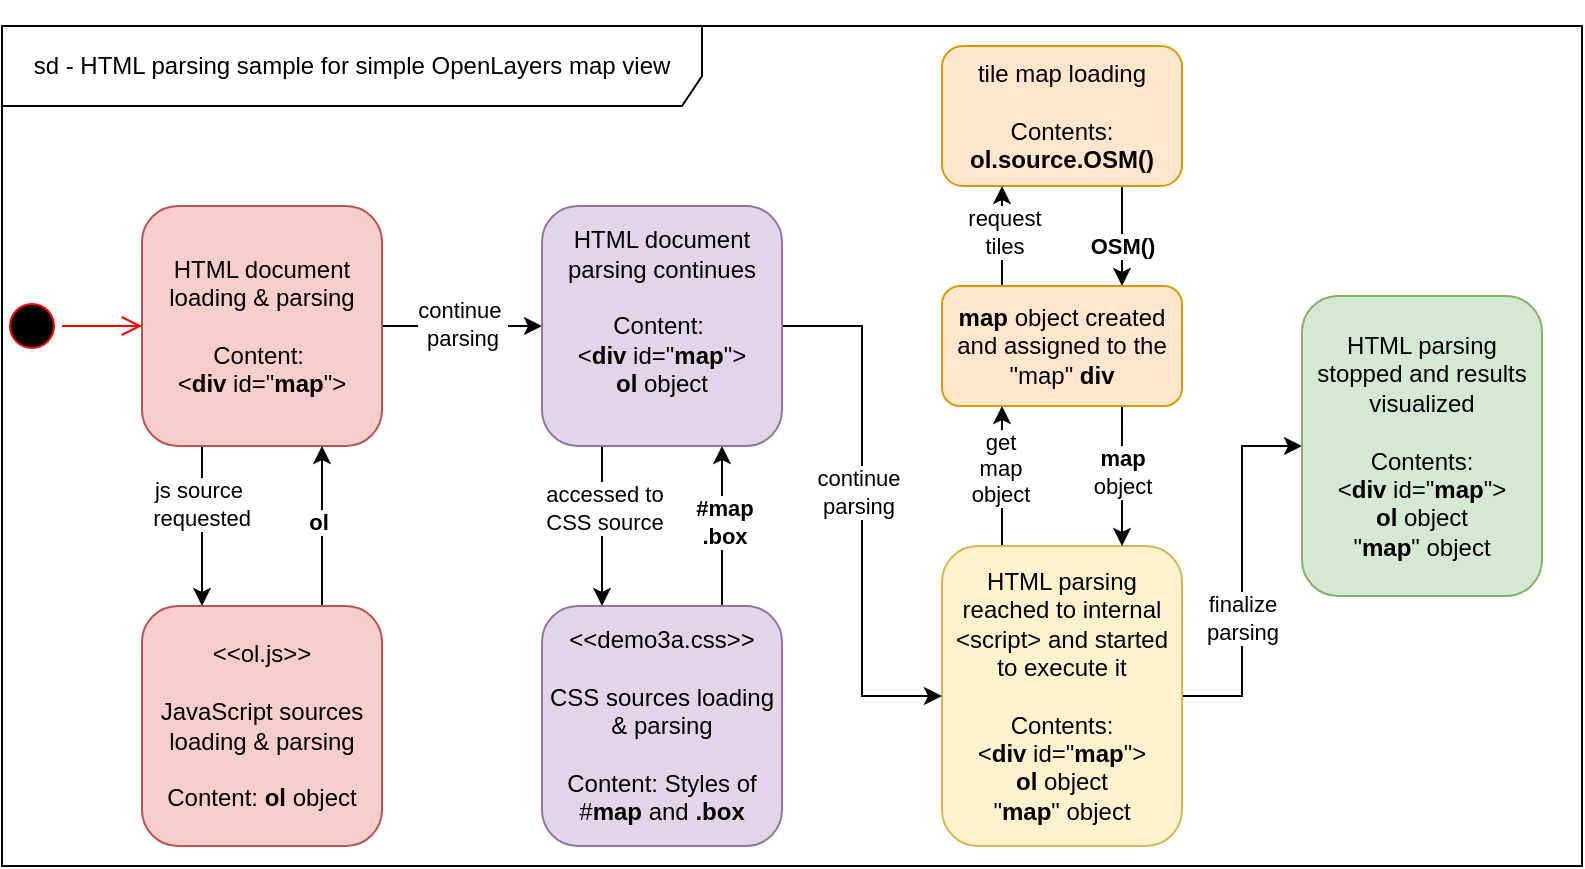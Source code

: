 <mxfile version="24.8.4">
  <diagram name="Page-1" id="ipFBkh6hO6ZNqpEqA9Zr">
    <mxGraphModel dx="1147" dy="640" grid="1" gridSize="10" guides="1" tooltips="1" connect="1" arrows="1" fold="1" page="1" pageScale="1" pageWidth="850" pageHeight="1100" math="0" shadow="0">
      <root>
        <mxCell id="0" />
        <mxCell id="1" parent="0" />
        <mxCell id="MHwz3ngFE6legUIcCq0M-1" value="" style="ellipse;html=1;shape=startState;fillColor=#000000;strokeColor=#ff0000;" vertex="1" parent="1">
          <mxGeometry x="90" y="285" width="30" height="30" as="geometry" />
        </mxCell>
        <mxCell id="MHwz3ngFE6legUIcCq0M-2" value="" style="edgeStyle=orthogonalEdgeStyle;html=1;verticalAlign=bottom;endArrow=open;endSize=8;strokeColor=#ff0000;rounded=0;entryX=0;entryY=0.5;entryDx=0;entryDy=0;" edge="1" source="MHwz3ngFE6legUIcCq0M-1" parent="1" target="MHwz3ngFE6legUIcCq0M-3">
          <mxGeometry relative="1" as="geometry">
            <mxPoint x="105" y="380" as="targetPoint" />
          </mxGeometry>
        </mxCell>
        <mxCell id="MHwz3ngFE6legUIcCq0M-27" style="edgeStyle=orthogonalEdgeStyle;rounded=0;orthogonalLoop=1;jettySize=auto;html=1;exitX=0.25;exitY=1;exitDx=0;exitDy=0;entryX=0.25;entryY=0;entryDx=0;entryDy=0;" edge="1" parent="1" source="MHwz3ngFE6legUIcCq0M-3" target="MHwz3ngFE6legUIcCq0M-4">
          <mxGeometry relative="1" as="geometry" />
        </mxCell>
        <mxCell id="MHwz3ngFE6legUIcCq0M-40" value="&lt;div&gt;js source&lt;/div&gt;&lt;div&gt;&amp;nbsp;requested&lt;/div&gt;" style="edgeLabel;html=1;align=center;verticalAlign=middle;resizable=0;points=[];" vertex="1" connectable="0" parent="MHwz3ngFE6legUIcCq0M-27">
          <mxGeometry x="-0.286" y="-2" relative="1" as="geometry">
            <mxPoint as="offset" />
          </mxGeometry>
        </mxCell>
        <mxCell id="MHwz3ngFE6legUIcCq0M-35" style="edgeStyle=orthogonalEdgeStyle;rounded=0;orthogonalLoop=1;jettySize=auto;html=1;entryX=0;entryY=0.5;entryDx=0;entryDy=0;" edge="1" parent="1" source="MHwz3ngFE6legUIcCq0M-3" target="MHwz3ngFE6legUIcCq0M-26">
          <mxGeometry relative="1" as="geometry" />
        </mxCell>
        <mxCell id="MHwz3ngFE6legUIcCq0M-50" value="&lt;div&gt;continue&amp;nbsp;&lt;/div&gt;&lt;div&gt;parsing&lt;/div&gt;" style="edgeLabel;html=1;align=center;verticalAlign=middle;resizable=0;points=[];" vertex="1" connectable="0" parent="MHwz3ngFE6legUIcCq0M-35">
          <mxGeometry x="-0.018" y="1" relative="1" as="geometry">
            <mxPoint as="offset" />
          </mxGeometry>
        </mxCell>
        <mxCell id="MHwz3ngFE6legUIcCq0M-3" value="&lt;div&gt;HTML document loading &amp;amp; parsing&lt;/div&gt;&lt;div&gt;&lt;br&gt;&lt;/div&gt;&lt;div&gt;Content:&amp;nbsp;&lt;/div&gt;&lt;div&gt;&amp;lt;&lt;b&gt;div&lt;/b&gt; id=&quot;&lt;b&gt;map&lt;/b&gt;&quot;&amp;gt;&lt;br&gt;&lt;/div&gt;" style="rounded=1;whiteSpace=wrap;html=1;fillColor=#f8cecc;strokeColor=#b85450;" vertex="1" parent="1">
          <mxGeometry x="160" y="240" width="120" height="120" as="geometry" />
        </mxCell>
        <mxCell id="MHwz3ngFE6legUIcCq0M-28" style="edgeStyle=orthogonalEdgeStyle;rounded=0;orthogonalLoop=1;jettySize=auto;html=1;exitX=0.75;exitY=0;exitDx=0;exitDy=0;entryX=0.75;entryY=1;entryDx=0;entryDy=0;" edge="1" parent="1" source="MHwz3ngFE6legUIcCq0M-4" target="MHwz3ngFE6legUIcCq0M-3">
          <mxGeometry relative="1" as="geometry" />
        </mxCell>
        <mxCell id="MHwz3ngFE6legUIcCq0M-30" value="&lt;b&gt;ol&lt;/b&gt;" style="edgeLabel;html=1;align=center;verticalAlign=middle;resizable=0;points=[];" vertex="1" connectable="0" parent="MHwz3ngFE6legUIcCq0M-28">
          <mxGeometry x="0.048" y="2" relative="1" as="geometry">
            <mxPoint as="offset" />
          </mxGeometry>
        </mxCell>
        <mxCell id="MHwz3ngFE6legUIcCq0M-4" value="&lt;div&gt;&amp;lt;&amp;lt;ol.js&amp;gt;&amp;gt;&lt;br&gt;&lt;/div&gt;&lt;div&gt;&lt;br&gt;&lt;/div&gt;&lt;div&gt;JavaScript sources loading &amp;amp; parsing&lt;/div&gt;&lt;div&gt;&lt;br&gt;&lt;/div&gt;&lt;div&gt;Content: &lt;b&gt;ol&lt;/b&gt; object&lt;br&gt;&lt;/div&gt;" style="rounded=1;whiteSpace=wrap;html=1;fillColor=#f8cecc;strokeColor=#b85450;" vertex="1" parent="1">
          <mxGeometry x="160" y="440" width="120" height="120" as="geometry" />
        </mxCell>
        <mxCell id="MHwz3ngFE6legUIcCq0M-32" style="edgeStyle=orthogonalEdgeStyle;rounded=0;orthogonalLoop=1;jettySize=auto;html=1;exitX=0.75;exitY=0;exitDx=0;exitDy=0;entryX=0.75;entryY=1;entryDx=0;entryDy=0;" edge="1" parent="1" source="MHwz3ngFE6legUIcCq0M-6" target="MHwz3ngFE6legUIcCq0M-26">
          <mxGeometry relative="1" as="geometry" />
        </mxCell>
        <mxCell id="MHwz3ngFE6legUIcCq0M-33" value="&lt;div&gt;&lt;b&gt;#map&lt;/b&gt;&lt;/div&gt;&lt;div&gt;&lt;b&gt;.box&lt;br&gt;&lt;/b&gt;&lt;/div&gt;" style="edgeLabel;html=1;align=center;verticalAlign=middle;resizable=0;points=[];" vertex="1" connectable="0" parent="MHwz3ngFE6legUIcCq0M-32">
          <mxGeometry x="0.048" y="-1" relative="1" as="geometry">
            <mxPoint as="offset" />
          </mxGeometry>
        </mxCell>
        <mxCell id="MHwz3ngFE6legUIcCq0M-6" value="&lt;div&gt;&amp;lt;&amp;lt;demo3a.css&amp;gt;&amp;gt;&lt;br&gt;&lt;/div&gt;&lt;div&gt;&lt;br&gt;&lt;/div&gt;&lt;div&gt;CSS sources loading &amp;amp; parsing&lt;/div&gt;&lt;div&gt;&lt;br&gt;&lt;/div&gt;&lt;div&gt;Content: Styles of #&lt;b&gt;map &lt;/b&gt;and&lt;b&gt; .box&lt;/b&gt;&lt;br&gt;&lt;/div&gt;" style="rounded=1;whiteSpace=wrap;html=1;fillColor=#e1d5e7;strokeColor=#9673a6;" vertex="1" parent="1">
          <mxGeometry x="360" y="440" width="120" height="120" as="geometry" />
        </mxCell>
        <mxCell id="MHwz3ngFE6legUIcCq0M-44" style="edgeStyle=orthogonalEdgeStyle;rounded=0;orthogonalLoop=1;jettySize=auto;html=1;exitX=0.25;exitY=0;exitDx=0;exitDy=0;entryX=0.25;entryY=1;entryDx=0;entryDy=0;" edge="1" parent="1" source="MHwz3ngFE6legUIcCq0M-14" target="MHwz3ngFE6legUIcCq0M-43">
          <mxGeometry relative="1" as="geometry" />
        </mxCell>
        <mxCell id="MHwz3ngFE6legUIcCq0M-52" value="&lt;div&gt;get&lt;/div&gt;&lt;div&gt;map&lt;/div&gt;&lt;div&gt;object&lt;br&gt;&lt;/div&gt;" style="edgeLabel;html=1;align=center;verticalAlign=middle;resizable=0;points=[];" vertex="1" connectable="0" parent="MHwz3ngFE6legUIcCq0M-44">
          <mxGeometry x="0.133" y="1" relative="1" as="geometry">
            <mxPoint as="offset" />
          </mxGeometry>
        </mxCell>
        <mxCell id="MHwz3ngFE6legUIcCq0M-49" style="edgeStyle=orthogonalEdgeStyle;rounded=0;orthogonalLoop=1;jettySize=auto;html=1;entryX=0;entryY=0.5;entryDx=0;entryDy=0;" edge="1" parent="1" source="MHwz3ngFE6legUIcCq0M-14" target="MHwz3ngFE6legUIcCq0M-48">
          <mxGeometry relative="1" as="geometry" />
        </mxCell>
        <mxCell id="MHwz3ngFE6legUIcCq0M-56" value="&lt;div&gt;finalize&lt;/div&gt;&lt;div&gt;parsing&lt;br&gt;&lt;/div&gt;" style="edgeLabel;html=1;align=center;verticalAlign=middle;resizable=0;points=[];" vertex="1" connectable="0" parent="MHwz3ngFE6legUIcCq0M-49">
          <mxGeometry x="-0.251" relative="1" as="geometry">
            <mxPoint as="offset" />
          </mxGeometry>
        </mxCell>
        <mxCell id="MHwz3ngFE6legUIcCq0M-14" value="&lt;div&gt;HTML parsing reached to internal &amp;lt;script&amp;gt; and started to execute it&lt;/div&gt;&lt;div&gt;&lt;br&gt;&lt;/div&gt;&lt;div&gt;Contents:&lt;/div&gt;&lt;div&gt;&amp;lt;&lt;b&gt;div&lt;/b&gt; id=&quot;&lt;b&gt;map&lt;/b&gt;&quot;&amp;gt;&lt;/div&gt;&lt;div&gt;&lt;b&gt;ol&lt;/b&gt; object&lt;br&gt;&lt;/div&gt;&lt;div&gt;&quot;&lt;b&gt;map&lt;/b&gt;&quot; object&lt;br&gt;&lt;/div&gt;" style="rounded=1;whiteSpace=wrap;html=1;fillColor=#fff2cc;strokeColor=#d6b656;" vertex="1" parent="1">
          <mxGeometry x="560" y="410" width="120" height="150" as="geometry" />
        </mxCell>
        <mxCell id="MHwz3ngFE6legUIcCq0M-47" style="edgeStyle=orthogonalEdgeStyle;rounded=0;orthogonalLoop=1;jettySize=auto;html=1;exitX=0.75;exitY=1;exitDx=0;exitDy=0;entryX=0.75;entryY=0;entryDx=0;entryDy=0;" edge="1" parent="1" source="MHwz3ngFE6legUIcCq0M-20" target="MHwz3ngFE6legUIcCq0M-43">
          <mxGeometry relative="1" as="geometry" />
        </mxCell>
        <mxCell id="MHwz3ngFE6legUIcCq0M-54" value="&lt;b&gt;OSM()&lt;/b&gt;" style="edgeLabel;html=1;align=center;verticalAlign=middle;resizable=0;points=[];" vertex="1" connectable="0" parent="MHwz3ngFE6legUIcCq0M-47">
          <mxGeometry x="0.2" relative="1" as="geometry">
            <mxPoint as="offset" />
          </mxGeometry>
        </mxCell>
        <mxCell id="MHwz3ngFE6legUIcCq0M-20" value="&lt;div&gt;&lt;br&gt;&lt;/div&gt;&lt;div&gt;&lt;br&gt;&lt;/div&gt;&lt;div&gt;tile map loading&lt;br&gt;&lt;/div&gt;&lt;div&gt;&lt;br&gt;&lt;/div&gt;&lt;div&gt;Contents:&lt;/div&gt;&lt;div&gt;&lt;b&gt;ol.source.OSM()&lt;/b&gt;&lt;br&gt;&lt;/div&gt;&lt;div&gt;&lt;br&gt;&lt;/div&gt;&lt;div&gt;&lt;br&gt;&lt;/div&gt;" style="rounded=1;whiteSpace=wrap;html=1;fillColor=#ffe6cc;strokeColor=#d79b00;" vertex="1" parent="1">
          <mxGeometry x="560" y="160" width="120" height="70" as="geometry" />
        </mxCell>
        <mxCell id="MHwz3ngFE6legUIcCq0M-31" style="edgeStyle=orthogonalEdgeStyle;rounded=0;orthogonalLoop=1;jettySize=auto;html=1;exitX=0.25;exitY=1;exitDx=0;exitDy=0;entryX=0.25;entryY=0;entryDx=0;entryDy=0;" edge="1" parent="1" source="MHwz3ngFE6legUIcCq0M-26" target="MHwz3ngFE6legUIcCq0M-6">
          <mxGeometry relative="1" as="geometry" />
        </mxCell>
        <mxCell id="MHwz3ngFE6legUIcCq0M-41" value="&lt;div&gt;accessed to&lt;/div&gt;&lt;div&gt;CSS source&lt;br&gt;&lt;/div&gt;" style="edgeLabel;html=1;align=center;verticalAlign=middle;resizable=0;points=[];" vertex="1" connectable="0" parent="MHwz3ngFE6legUIcCq0M-31">
          <mxGeometry x="-0.229" y="1" relative="1" as="geometry">
            <mxPoint as="offset" />
          </mxGeometry>
        </mxCell>
        <mxCell id="MHwz3ngFE6legUIcCq0M-36" style="edgeStyle=orthogonalEdgeStyle;rounded=0;orthogonalLoop=1;jettySize=auto;html=1;" edge="1" parent="1" source="MHwz3ngFE6legUIcCq0M-26" target="MHwz3ngFE6legUIcCq0M-14">
          <mxGeometry relative="1" as="geometry">
            <Array as="points">
              <mxPoint x="520" y="300" />
              <mxPoint x="520" y="485" />
            </Array>
          </mxGeometry>
        </mxCell>
        <mxCell id="MHwz3ngFE6legUIcCq0M-51" value="&lt;div&gt;continue&lt;/div&gt;&lt;div&gt;parsing&lt;br&gt;&lt;/div&gt;" style="edgeLabel;html=1;align=center;verticalAlign=middle;resizable=0;points=[];" vertex="1" connectable="0" parent="MHwz3ngFE6legUIcCq0M-36">
          <mxGeometry x="-0.077" y="-2" relative="1" as="geometry">
            <mxPoint as="offset" />
          </mxGeometry>
        </mxCell>
        <mxCell id="MHwz3ngFE6legUIcCq0M-26" value="&lt;div&gt;HTML document parsing continues&lt;br&gt;&lt;/div&gt;&lt;div&gt;&lt;br&gt;&lt;/div&gt;&lt;div&gt;Content:&amp;nbsp;&lt;/div&gt;&lt;div&gt;&amp;lt;&lt;b&gt;div&lt;/b&gt; id=&quot;&lt;b&gt;map&lt;/b&gt;&quot;&amp;gt;&lt;/div&gt;&lt;div&gt;&lt;b&gt;ol&lt;/b&gt; object&lt;br&gt;&lt;/div&gt;&lt;div&gt;&lt;br&gt;&lt;/div&gt;" style="rounded=1;whiteSpace=wrap;html=1;fillColor=#e1d5e7;strokeColor=#9673a6;" vertex="1" parent="1">
          <mxGeometry x="360" y="240" width="120" height="120" as="geometry" />
        </mxCell>
        <mxCell id="MHwz3ngFE6legUIcCq0M-45" style="edgeStyle=orthogonalEdgeStyle;rounded=0;orthogonalLoop=1;jettySize=auto;html=1;exitX=0.75;exitY=1;exitDx=0;exitDy=0;entryX=0.75;entryY=0;entryDx=0;entryDy=0;" edge="1" parent="1" source="MHwz3ngFE6legUIcCq0M-43" target="MHwz3ngFE6legUIcCq0M-14">
          <mxGeometry relative="1" as="geometry" />
        </mxCell>
        <mxCell id="MHwz3ngFE6legUIcCq0M-55" value="&lt;div&gt;&lt;b&gt;map&lt;/b&gt;&lt;/div&gt;&lt;div&gt;object&lt;b&gt;&lt;br&gt;&lt;/b&gt;&lt;/div&gt;" style="edgeLabel;html=1;align=center;verticalAlign=middle;resizable=0;points=[];" vertex="1" connectable="0" parent="MHwz3ngFE6legUIcCq0M-45">
          <mxGeometry x="-0.053" relative="1" as="geometry">
            <mxPoint as="offset" />
          </mxGeometry>
        </mxCell>
        <mxCell id="MHwz3ngFE6legUIcCq0M-46" style="edgeStyle=orthogonalEdgeStyle;rounded=0;orthogonalLoop=1;jettySize=auto;html=1;exitX=0.25;exitY=0;exitDx=0;exitDy=0;entryX=0.25;entryY=1;entryDx=0;entryDy=0;" edge="1" parent="1" source="MHwz3ngFE6legUIcCq0M-43" target="MHwz3ngFE6legUIcCq0M-20">
          <mxGeometry relative="1" as="geometry" />
        </mxCell>
        <mxCell id="MHwz3ngFE6legUIcCq0M-53" value="&lt;div&gt;request&lt;/div&gt;&lt;div&gt;tiles&lt;br&gt;&lt;/div&gt;" style="edgeLabel;html=1;align=center;verticalAlign=middle;resizable=0;points=[];" vertex="1" connectable="0" parent="MHwz3ngFE6legUIcCq0M-46">
          <mxGeometry x="0.074" y="-1" relative="1" as="geometry">
            <mxPoint as="offset" />
          </mxGeometry>
        </mxCell>
        <mxCell id="MHwz3ngFE6legUIcCq0M-43" value="&lt;div&gt;&lt;b&gt;&lt;br&gt;&lt;/b&gt;&lt;/div&gt;&lt;div&gt;&lt;b&gt;&lt;br&gt;&lt;/b&gt;&lt;/div&gt;&lt;div&gt;&lt;b&gt;map&lt;/b&gt; object created and assigned to the &quot;map&quot; &lt;b&gt;div&lt;/b&gt;&lt;/div&gt;&lt;div&gt;&lt;br&gt;&lt;/div&gt;&lt;div&gt;&lt;br&gt;&lt;/div&gt;" style="rounded=1;whiteSpace=wrap;html=1;fillColor=#ffe6cc;strokeColor=#d79b00;" vertex="1" parent="1">
          <mxGeometry x="560" y="280" width="120" height="60" as="geometry" />
        </mxCell>
        <mxCell id="MHwz3ngFE6legUIcCq0M-48" value="&lt;div&gt;HTML parsing stopped and results visualized&lt;br&gt;&lt;/div&gt;&lt;div&gt;&lt;br&gt;&lt;/div&gt;&lt;div&gt;Contents:&lt;/div&gt;&lt;div&gt;&amp;lt;&lt;b&gt;div&lt;/b&gt; id=&quot;&lt;b&gt;map&lt;/b&gt;&quot;&amp;gt;&lt;/div&gt;&lt;div&gt;&lt;b&gt;ol&lt;/b&gt; object&lt;br&gt;&lt;/div&gt;&lt;div&gt;&quot;&lt;b&gt;map&lt;/b&gt;&quot; object&lt;br&gt;&lt;/div&gt;" style="rounded=1;whiteSpace=wrap;html=1;fillColor=#d5e8d4;strokeColor=#82b366;" vertex="1" parent="1">
          <mxGeometry x="740" y="285" width="120" height="150" as="geometry" />
        </mxCell>
        <mxCell id="MHwz3ngFE6legUIcCq0M-57" value="sd - HTML parsing sample for simple OpenLayers map view" style="shape=umlFrame;whiteSpace=wrap;html=1;pointerEvents=0;width=350;height=40;" vertex="1" parent="1">
          <mxGeometry x="90" y="150" width="790" height="420" as="geometry" />
        </mxCell>
      </root>
    </mxGraphModel>
  </diagram>
</mxfile>

